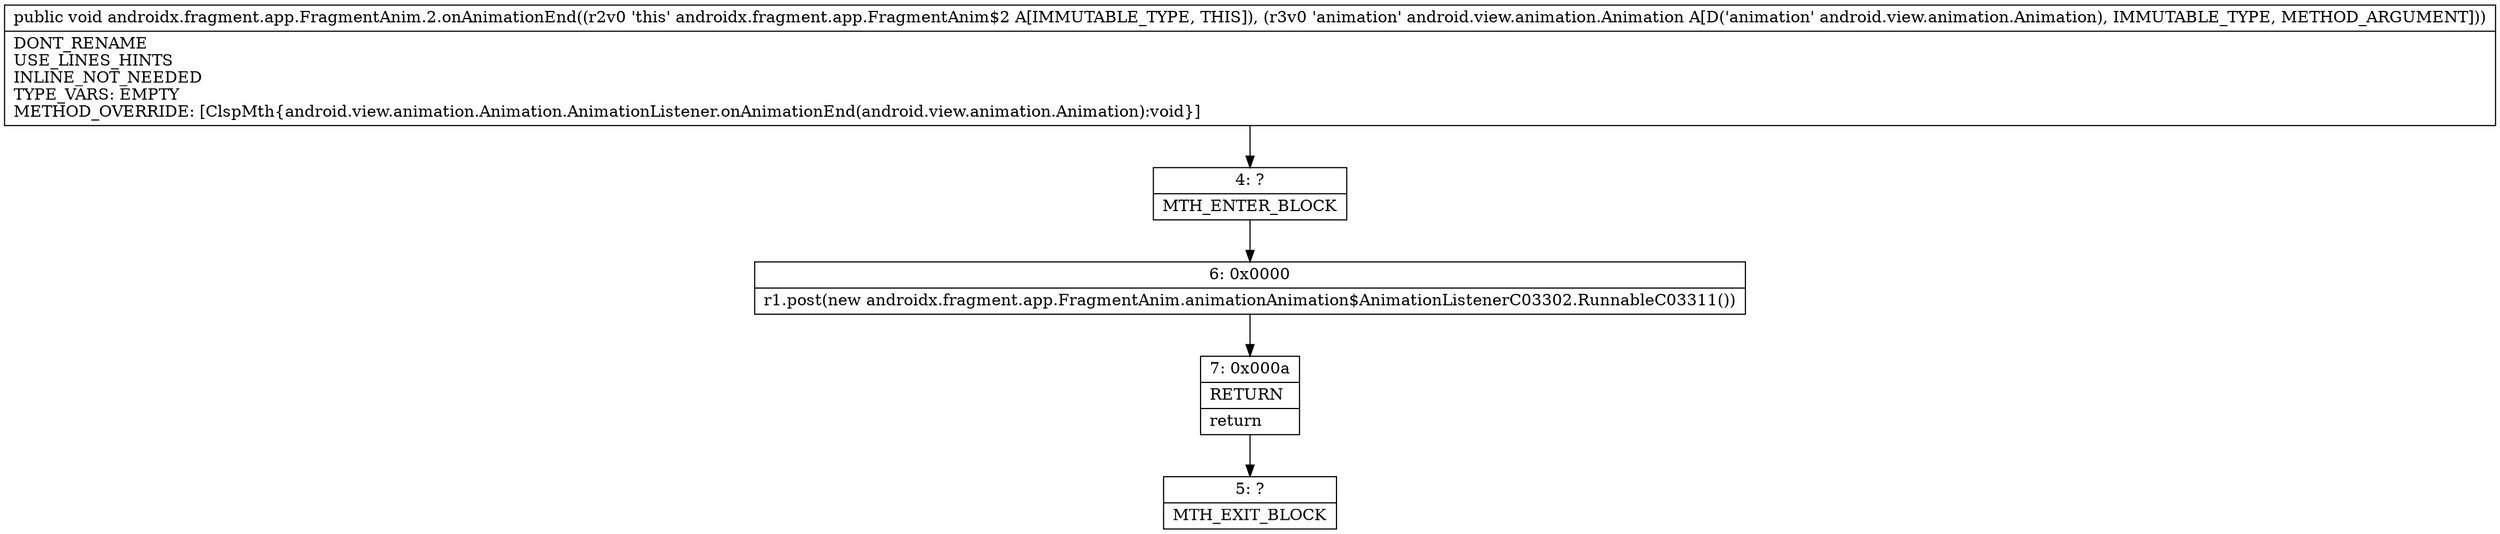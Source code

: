 digraph "CFG forandroidx.fragment.app.FragmentAnim.2.onAnimationEnd(Landroid\/view\/animation\/Animation;)V" {
Node_4 [shape=record,label="{4\:\ ?|MTH_ENTER_BLOCK\l}"];
Node_6 [shape=record,label="{6\:\ 0x0000|r1.post(new androidx.fragment.app.FragmentAnim.animationAnimation$AnimationListenerC03302.RunnableC03311())\l}"];
Node_7 [shape=record,label="{7\:\ 0x000a|RETURN\l|return\l}"];
Node_5 [shape=record,label="{5\:\ ?|MTH_EXIT_BLOCK\l}"];
MethodNode[shape=record,label="{public void androidx.fragment.app.FragmentAnim.2.onAnimationEnd((r2v0 'this' androidx.fragment.app.FragmentAnim$2 A[IMMUTABLE_TYPE, THIS]), (r3v0 'animation' android.view.animation.Animation A[D('animation' android.view.animation.Animation), IMMUTABLE_TYPE, METHOD_ARGUMENT]))  | DONT_RENAME\lUSE_LINES_HINTS\lINLINE_NOT_NEEDED\lTYPE_VARS: EMPTY\lMETHOD_OVERRIDE: [ClspMth\{android.view.animation.Animation.AnimationListener.onAnimationEnd(android.view.animation.Animation):void\}]\l}"];
MethodNode -> Node_4;Node_4 -> Node_6;
Node_6 -> Node_7;
Node_7 -> Node_5;
}

